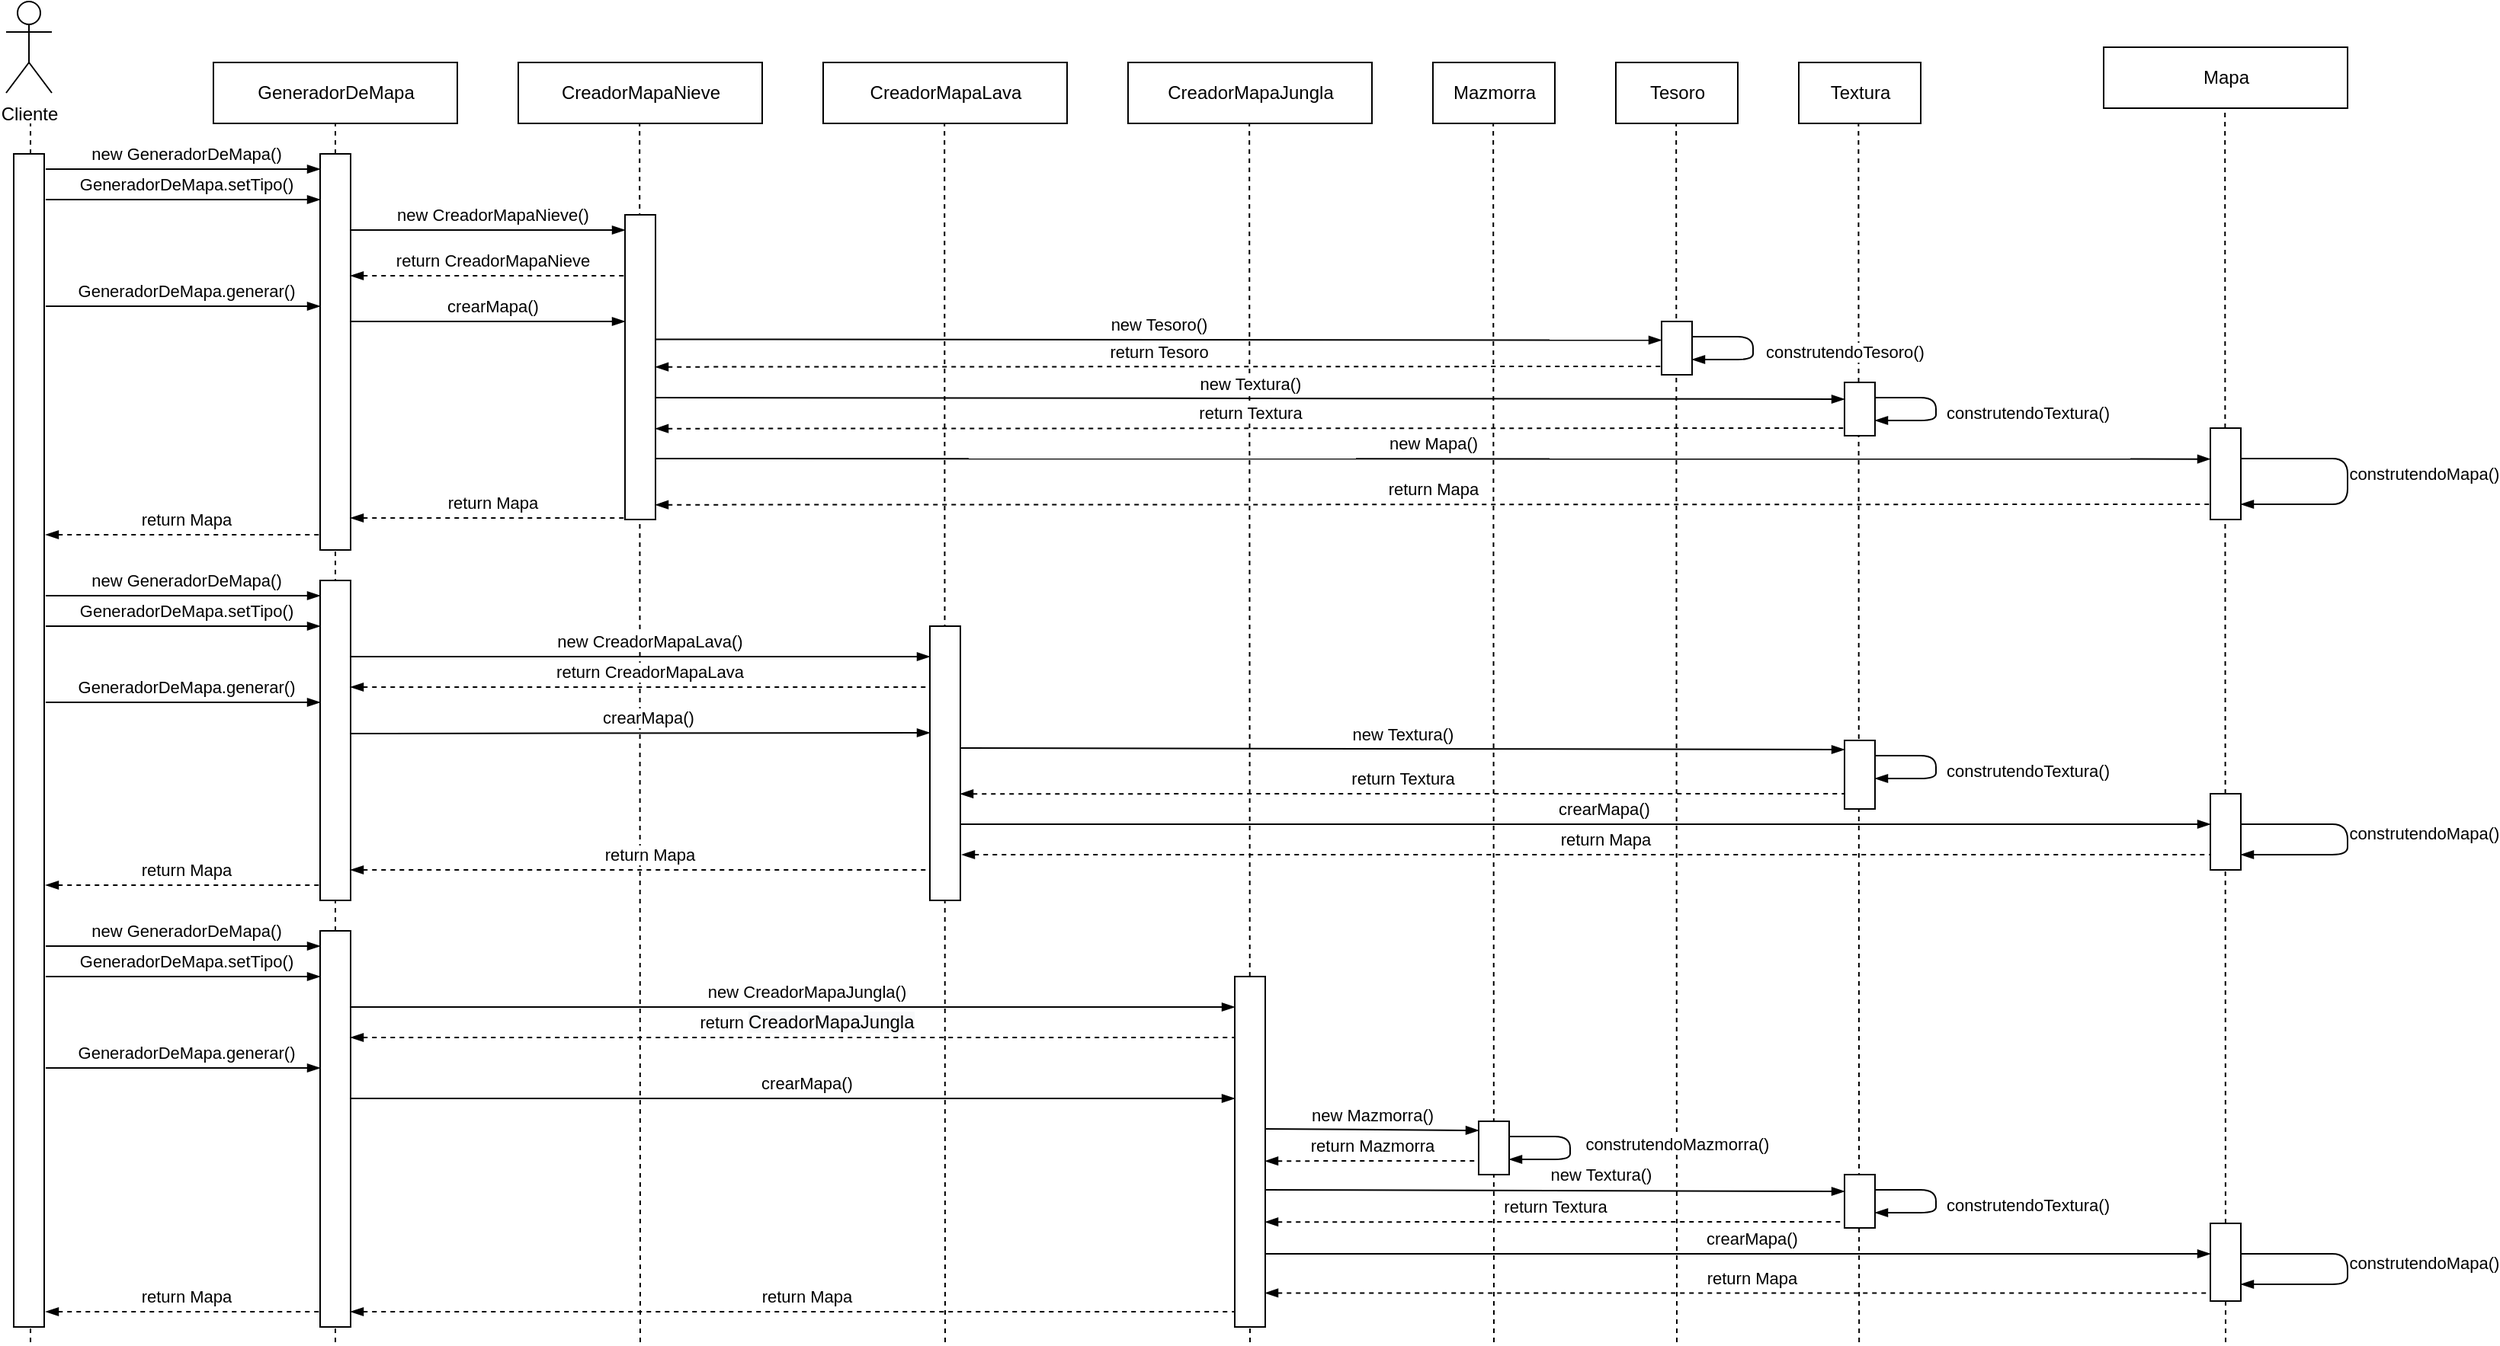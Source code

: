 <mxfile version="15.2.9" type="google"><diagram id="4D6__ECGrtoXE5Fzv9pR" name="Page-1"><mxGraphModel dx="835" dy="464" grid="1" gridSize="10" guides="1" tooltips="1" connect="1" arrows="1" fold="1" page="1" pageScale="1" pageWidth="1600" pageHeight="1200" math="0" shadow="0"><root><mxCell id="0"/><mxCell id="1" parent="0"/><mxCell id="JMIFpM13stUBROcoGIhc-1" value="Cliente" style="shape=umlActor;verticalLabelPosition=bottom;verticalAlign=top;html=1;" parent="1" vertex="1"><mxGeometry x="144" y="160" width="30" height="60" as="geometry"/></mxCell><mxCell id="JMIFpM13stUBROcoGIhc-3" value="" style="endArrow=none;dashed=1;html=1;" parent="1" edge="1"><mxGeometry width="50" height="50" relative="1" as="geometry"><mxPoint x="160" y="1040" as="sourcePoint"/><mxPoint x="160" y="240" as="targetPoint"/></mxGeometry></mxCell><mxCell id="JMIFpM13stUBROcoGIhc-5" value="GeneradorDeMapa" style="html=1;" parent="1" vertex="1"><mxGeometry x="280" y="200" width="160" height="40" as="geometry"/></mxCell><mxCell id="JMIFpM13stUBROcoGIhc-6" value="" style="endArrow=none;dashed=1;html=1;" parent="1" edge="1"><mxGeometry width="50" height="50" relative="1" as="geometry"><mxPoint x="360" y="1040" as="sourcePoint"/><mxPoint x="360" y="240.0" as="targetPoint"/></mxGeometry></mxCell><mxCell id="JMIFpM13stUBROcoGIhc-7" value="CreadorMapaNieve" style="html=1;" parent="1" vertex="1"><mxGeometry x="480" y="200" width="160" height="40" as="geometry"/></mxCell><mxCell id="JMIFpM13stUBROcoGIhc-8" value="" style="endArrow=none;dashed=1;html=1;" parent="1" edge="1"><mxGeometry width="50" height="50" relative="1" as="geometry"><mxPoint x="560" y="1040" as="sourcePoint"/><mxPoint x="559.58" y="240.0" as="targetPoint"/></mxGeometry></mxCell><mxCell id="JMIFpM13stUBROcoGIhc-11" value="" style="html=1;" parent="1" vertex="1"><mxGeometry x="550" y="300" width="20" height="200" as="geometry"/></mxCell><mxCell id="JMIFpM13stUBROcoGIhc-14" value="" style="html=1;" parent="1" vertex="1"><mxGeometry x="350" y="260" width="20" height="260" as="geometry"/></mxCell><mxCell id="JMIFpM13stUBROcoGIhc-15" value="new CreadorMapaNieve()" style="endArrow=blockThin;html=1;endFill=1;" parent="1" edge="1"><mxGeometry x="0.029" y="10" width="50" height="50" relative="1" as="geometry"><mxPoint x="370" y="310" as="sourcePoint"/><mxPoint x="550" y="310" as="targetPoint"/><mxPoint as="offset"/></mxGeometry></mxCell><mxCell id="JMIFpM13stUBROcoGIhc-17" value="new GeneradorDeMapa()" style="endArrow=blockThin;html=1;endFill=1;" parent="1" edge="1"><mxGeometry x="0.029" y="10" width="50" height="50" relative="1" as="geometry"><mxPoint x="170" y="270" as="sourcePoint"/><mxPoint x="350" y="270" as="targetPoint"/><mxPoint as="offset"/></mxGeometry></mxCell><mxCell id="JMIFpM13stUBROcoGIhc-18" value="GeneradorDeMapa.setTipo()" style="endArrow=blockThin;html=1;endFill=1;" parent="1" edge="1"><mxGeometry x="0.029" y="10" width="50" height="50" relative="1" as="geometry"><mxPoint x="170" y="290" as="sourcePoint"/><mxPoint x="350" y="290" as="targetPoint"/><mxPoint as="offset"/></mxGeometry></mxCell><mxCell id="JMIFpM13stUBROcoGIhc-19" value="GeneradorDeMapa.generar()" style="endArrow=blockThin;html=1;endFill=1;" parent="1" edge="1"><mxGeometry x="0.029" y="10" width="50" height="50" relative="1" as="geometry"><mxPoint x="170" y="360" as="sourcePoint"/><mxPoint x="350" y="360" as="targetPoint"/><mxPoint as="offset"/></mxGeometry></mxCell><mxCell id="JMIFpM13stUBROcoGIhc-20" value="crearMapa()" style="endArrow=blockThin;html=1;endFill=1;" parent="1" edge="1"><mxGeometry x="0.029" y="10" width="50" height="50" relative="1" as="geometry"><mxPoint x="370" y="370" as="sourcePoint"/><mxPoint x="550" y="370" as="targetPoint"/><mxPoint as="offset"/></mxGeometry></mxCell><mxCell id="JMIFpM13stUBROcoGIhc-21" value="new Mapa()" style="endArrow=blockThin;html=1;endFill=1;" parent="1" edge="1"><mxGeometry y="10" width="50" height="50" relative="1" as="geometry"><mxPoint x="570" y="460" as="sourcePoint"/><mxPoint x="1590" y="460.33" as="targetPoint"/><mxPoint as="offset"/></mxGeometry></mxCell><mxCell id="JMIFpM13stUBROcoGIhc-22" value="construtendoMapa()" style="endArrow=blockThin;html=1;endFill=1;edgeStyle=orthogonalEdgeStyle;" parent="1" edge="1"><mxGeometry x="-0.059" y="50" width="50" height="50" relative="1" as="geometry"><mxPoint x="1610" y="460" as="sourcePoint"/><mxPoint x="1610" y="490" as="targetPoint"/><mxPoint as="offset"/><Array as="points"><mxPoint x="1680" y="460"/><mxPoint x="1680" y="490"/><mxPoint x="1610" y="490"/></Array></mxGeometry></mxCell><mxCell id="JMIFpM13stUBROcoGIhc-25" value="return Mapa" style="endArrow=none;html=1;endFill=0;startArrow=blockThin;startFill=1;dashed=1;" parent="1" edge="1"><mxGeometry y="10" width="50" height="50" relative="1" as="geometry"><mxPoint x="570" y="490.33" as="sourcePoint"/><mxPoint x="1590" y="490.0" as="targetPoint"/><mxPoint as="offset"/></mxGeometry></mxCell><mxCell id="KX4dxL_5VG1vaDSHzAEB-1" value="CreadorMapaJungla" style="html=1;" parent="1" vertex="1"><mxGeometry x="880" y="200" width="160" height="40" as="geometry"/></mxCell><mxCell id="KX4dxL_5VG1vaDSHzAEB-2" value="" style="endArrow=none;dashed=1;html=1;" parent="1" edge="1"><mxGeometry width="50" height="50" relative="1" as="geometry"><mxPoint x="960" y="1040" as="sourcePoint"/><mxPoint x="959.58" y="240.0" as="targetPoint"/></mxGeometry></mxCell><mxCell id="KX4dxL_5VG1vaDSHzAEB-3" value="Mapa" style="html=1;" parent="1" vertex="1"><mxGeometry x="1520" y="190" width="160" height="40" as="geometry"/></mxCell><mxCell id="KX4dxL_5VG1vaDSHzAEB-4" value="" style="endArrow=none;dashed=1;html=1;" parent="1" edge="1"><mxGeometry width="50" height="50" relative="1" as="geometry"><mxPoint x="1600" y="1040" as="sourcePoint"/><mxPoint x="1599.58" y="230.0" as="targetPoint"/></mxGeometry></mxCell><mxCell id="KX4dxL_5VG1vaDSHzAEB-6" value="" style="html=1;" parent="1" vertex="1"><mxGeometry x="1590" y="680" width="20" height="50" as="geometry"/></mxCell><mxCell id="KX4dxL_5VG1vaDSHzAEB-8" value="crearMapa()" style="endArrow=blockThin;html=1;endFill=1;" parent="1" edge="1"><mxGeometry x="0.029" y="10" width="50" height="50" relative="1" as="geometry"><mxPoint x="770" y="700" as="sourcePoint"/><mxPoint x="1590" y="700" as="targetPoint"/><mxPoint as="offset"/></mxGeometry></mxCell><mxCell id="KX4dxL_5VG1vaDSHzAEB-9" value="construtendoMapa()" style="endArrow=blockThin;html=1;endFill=1;edgeStyle=orthogonalEdgeStyle;" parent="1" edge="1"><mxGeometry x="-0.059" y="50" width="50" height="50" relative="1" as="geometry"><mxPoint x="1610" y="700" as="sourcePoint"/><mxPoint x="1610" y="720" as="targetPoint"/><mxPoint as="offset"/><Array as="points"><mxPoint x="1610" y="700"/><mxPoint x="1680" y="700"/><mxPoint x="1680" y="720"/></Array></mxGeometry></mxCell><mxCell id="KX4dxL_5VG1vaDSHzAEB-11" value="return Mapa" style="endArrow=none;html=1;endFill=0;startArrow=blockThin;startFill=1;dashed=1;" parent="1" edge="1"><mxGeometry x="0.029" y="10" width="50" height="50" relative="1" as="geometry"><mxPoint x="771" y="720" as="sourcePoint"/><mxPoint x="1590" y="720" as="targetPoint"/><mxPoint as="offset"/></mxGeometry></mxCell><mxCell id="KX4dxL_5VG1vaDSHzAEB-12" value="new CreadorMapaLava()" style="endArrow=blockThin;html=1;endFill=1;" parent="1" edge="1"><mxGeometry x="0.029" y="10" width="50" height="50" relative="1" as="geometry"><mxPoint x="370" y="590" as="sourcePoint"/><mxPoint x="750" y="590" as="targetPoint"/><mxPoint as="offset"/></mxGeometry></mxCell><mxCell id="KX4dxL_5VG1vaDSHzAEB-15" value="return Mapa" style="endArrow=none;html=1;endFill=0;startArrow=blockThin;startFill=1;dashed=1;" parent="1" edge="1"><mxGeometry x="0.029" y="10" width="50" height="50" relative="1" as="geometry"><mxPoint x="370" y="730" as="sourcePoint"/><mxPoint x="750" y="730" as="targetPoint"/><mxPoint as="offset"/></mxGeometry></mxCell><mxCell id="JMIFpM13stUBROcoGIhc-12" value="" style="html=1;" parent="1" vertex="1"><mxGeometry x="1590" y="440" width="20" height="60" as="geometry"/></mxCell><mxCell id="KX4dxL_5VG1vaDSHzAEB-17" value="CreadorMapaLava" style="html=1;" parent="1" vertex="1"><mxGeometry x="680" y="200" width="160" height="40" as="geometry"/></mxCell><mxCell id="KX4dxL_5VG1vaDSHzAEB-18" value="" style="endArrow=none;dashed=1;html=1;" parent="1" edge="1"><mxGeometry width="50" height="50" relative="1" as="geometry"><mxPoint x="760" y="1040" as="sourcePoint"/><mxPoint x="759.58" y="240.0" as="targetPoint"/></mxGeometry></mxCell><mxCell id="KX4dxL_5VG1vaDSHzAEB-19" value="" style="html=1;" parent="1" vertex="1"><mxGeometry x="750" y="570" width="20" height="180" as="geometry"/></mxCell><mxCell id="KX4dxL_5VG1vaDSHzAEB-20" value="" style="html=1;" parent="1" vertex="1"><mxGeometry x="350" y="540" width="20" height="210" as="geometry"/></mxCell><mxCell id="KX4dxL_5VG1vaDSHzAEB-21" value="new GeneradorDeMapa()" style="endArrow=blockThin;html=1;endFill=1;" parent="1" edge="1"><mxGeometry x="0.029" y="10" width="50" height="50" relative="1" as="geometry"><mxPoint x="170" y="550" as="sourcePoint"/><mxPoint x="350" y="550" as="targetPoint"/><mxPoint as="offset"/></mxGeometry></mxCell><mxCell id="KX4dxL_5VG1vaDSHzAEB-22" value="GeneradorDeMapa.setTipo()" style="endArrow=blockThin;html=1;endFill=1;" parent="1" edge="1"><mxGeometry x="0.029" y="10" width="50" height="50" relative="1" as="geometry"><mxPoint x="170" y="570" as="sourcePoint"/><mxPoint x="350" y="570" as="targetPoint"/><mxPoint as="offset"/></mxGeometry></mxCell><mxCell id="KX4dxL_5VG1vaDSHzAEB-23" value="GeneradorDeMapa.generar()" style="endArrow=blockThin;html=1;endFill=1;" parent="1" edge="1"><mxGeometry x="0.029" y="10" width="50" height="50" relative="1" as="geometry"><mxPoint x="170" y="620" as="sourcePoint"/><mxPoint x="350" y="620" as="targetPoint"/><mxPoint as="offset"/></mxGeometry></mxCell><mxCell id="KX4dxL_5VG1vaDSHzAEB-24" value="crearMapa()" style="endArrow=blockThin;html=1;endFill=1;" parent="1" edge="1"><mxGeometry x="0.029" y="10" width="50" height="50" relative="1" as="geometry"><mxPoint x="370" y="640.5" as="sourcePoint"/><mxPoint x="750" y="640" as="targetPoint"/><mxPoint as="offset"/></mxGeometry></mxCell><mxCell id="KX4dxL_5VG1vaDSHzAEB-25" value="return Mapa" style="endArrow=none;html=1;endFill=0;startArrow=blockThin;startFill=1;dashed=1;" parent="1" edge="1"><mxGeometry x="0.029" y="10" width="50" height="50" relative="1" as="geometry"><mxPoint x="370" y="499" as="sourcePoint"/><mxPoint x="550" y="499" as="targetPoint"/><mxPoint as="offset"/></mxGeometry></mxCell><mxCell id="KX4dxL_5VG1vaDSHzAEB-26" value="return Mapa" style="endArrow=none;html=1;endFill=0;startArrow=blockThin;startFill=1;dashed=1;" parent="1" edge="1"><mxGeometry x="0.029" y="10" width="50" height="50" relative="1" as="geometry"><mxPoint x="170" y="510" as="sourcePoint"/><mxPoint x="350" y="510" as="targetPoint"/><mxPoint as="offset"/></mxGeometry></mxCell><mxCell id="KX4dxL_5VG1vaDSHzAEB-27" value="return Mapa" style="endArrow=none;html=1;endFill=0;startArrow=blockThin;startFill=1;dashed=1;" parent="1" edge="1"><mxGeometry x="0.029" y="10" width="50" height="50" relative="1" as="geometry"><mxPoint x="170" y="740" as="sourcePoint"/><mxPoint x="350" y="740" as="targetPoint"/><mxPoint as="offset"/></mxGeometry></mxCell><mxCell id="KX4dxL_5VG1vaDSHzAEB-28" value="new CreadorMapaJungla()" style="endArrow=blockThin;html=1;endFill=1;" parent="1" edge="1"><mxGeometry x="0.029" y="10" width="50" height="50" relative="1" as="geometry"><mxPoint x="370" y="820" as="sourcePoint"/><mxPoint x="950" y="820" as="targetPoint"/><mxPoint as="offset"/></mxGeometry></mxCell><mxCell id="KX4dxL_5VG1vaDSHzAEB-29" value="return Mapa" style="endArrow=none;html=1;endFill=0;startArrow=blockThin;startFill=1;dashed=1;" parent="1" edge="1"><mxGeometry x="0.029" y="10" width="50" height="50" relative="1" as="geometry"><mxPoint x="370" y="1020" as="sourcePoint"/><mxPoint x="950" y="1020" as="targetPoint"/><mxPoint as="offset"/></mxGeometry></mxCell><mxCell id="KX4dxL_5VG1vaDSHzAEB-30" value="" style="html=1;" parent="1" vertex="1"><mxGeometry x="950" y="800" width="20" height="230" as="geometry"/></mxCell><mxCell id="KX4dxL_5VG1vaDSHzAEB-31" value="" style="html=1;" parent="1" vertex="1"><mxGeometry x="350" y="770" width="20" height="260" as="geometry"/></mxCell><mxCell id="KX4dxL_5VG1vaDSHzAEB-32" value="new GeneradorDeMapa()" style="endArrow=blockThin;html=1;endFill=1;" parent="1" edge="1"><mxGeometry x="0.029" y="10" width="50" height="50" relative="1" as="geometry"><mxPoint x="170" y="780" as="sourcePoint"/><mxPoint x="350" y="780" as="targetPoint"/><mxPoint as="offset"/></mxGeometry></mxCell><mxCell id="KX4dxL_5VG1vaDSHzAEB-33" value="GeneradorDeMapa.setTipo()" style="endArrow=blockThin;html=1;endFill=1;" parent="1" edge="1"><mxGeometry x="0.029" y="10" width="50" height="50" relative="1" as="geometry"><mxPoint x="170" y="800" as="sourcePoint"/><mxPoint x="350" y="800" as="targetPoint"/><mxPoint as="offset"/></mxGeometry></mxCell><mxCell id="KX4dxL_5VG1vaDSHzAEB-34" value="GeneradorDeMapa.generar()" style="endArrow=blockThin;html=1;endFill=1;" parent="1" edge="1"><mxGeometry x="0.029" y="10" width="50" height="50" relative="1" as="geometry"><mxPoint x="170" y="860" as="sourcePoint"/><mxPoint x="350" y="860" as="targetPoint"/><mxPoint as="offset"/></mxGeometry></mxCell><mxCell id="KX4dxL_5VG1vaDSHzAEB-35" value="crearMapa()" style="endArrow=blockThin;html=1;endFill=1;" parent="1" edge="1"><mxGeometry x="0.029" y="10" width="50" height="50" relative="1" as="geometry"><mxPoint x="370" y="880" as="sourcePoint"/><mxPoint x="950" y="880" as="targetPoint"/><mxPoint as="offset"/></mxGeometry></mxCell><mxCell id="KX4dxL_5VG1vaDSHzAEB-36" value="return Mapa" style="endArrow=none;html=1;endFill=0;startArrow=blockThin;startFill=1;dashed=1;" parent="1" edge="1"><mxGeometry x="0.029" y="10" width="50" height="50" relative="1" as="geometry"><mxPoint x="170" y="1020" as="sourcePoint"/><mxPoint x="350" y="1020" as="targetPoint"/><mxPoint as="offset"/></mxGeometry></mxCell><mxCell id="KX4dxL_5VG1vaDSHzAEB-37" value="" style="html=1;" parent="1" vertex="1"><mxGeometry x="1590" y="962" width="20" height="51" as="geometry"/></mxCell><mxCell id="KX4dxL_5VG1vaDSHzAEB-38" value="construtendoMapa()" style="endArrow=blockThin;html=1;endFill=1;edgeStyle=orthogonalEdgeStyle;" parent="1" edge="1"><mxGeometry x="-0.059" y="50" width="50" height="50" relative="1" as="geometry"><mxPoint x="1610" y="982" as="sourcePoint"/><mxPoint x="1610" y="1002" as="targetPoint"/><mxPoint as="offset"/><Array as="points"><mxPoint x="1610" y="982"/><mxPoint x="1680" y="982"/><mxPoint x="1680" y="1002"/></Array></mxGeometry></mxCell><mxCell id="KX4dxL_5VG1vaDSHzAEB-39" value="return Mapa" style="endArrow=none;html=1;endFill=0;startArrow=blockThin;startFill=1;dashed=1;" parent="1" edge="1"><mxGeometry x="0.029" y="10" width="50" height="50" relative="1" as="geometry"><mxPoint x="970" y="1007.71" as="sourcePoint"/><mxPoint x="1590" y="1007.71" as="targetPoint"/><mxPoint as="offset"/></mxGeometry></mxCell><mxCell id="KX4dxL_5VG1vaDSHzAEB-40" value="crearMapa()" style="endArrow=blockThin;html=1;endFill=1;" parent="1" edge="1"><mxGeometry x="0.029" y="10" width="50" height="50" relative="1" as="geometry"><mxPoint x="970" y="982.0" as="sourcePoint"/><mxPoint x="1590" y="982.0" as="targetPoint"/><mxPoint as="offset"/></mxGeometry></mxCell><mxCell id="P4KpDJhQ62wdgDoz-p2--1" value="Mazmorra" style="html=1;" parent="1" vertex="1"><mxGeometry x="1080" y="200" width="80" height="40" as="geometry"/></mxCell><mxCell id="P4KpDJhQ62wdgDoz-p2--2" value="" style="endArrow=none;dashed=1;html=1;" parent="1" edge="1"><mxGeometry width="50" height="50" relative="1" as="geometry"><mxPoint x="1120.0" y="1040" as="sourcePoint"/><mxPoint x="1119.58" y="240" as="targetPoint"/></mxGeometry></mxCell><mxCell id="P4KpDJhQ62wdgDoz-p2--3" value="Tesoro" style="html=1;" parent="1" vertex="1"><mxGeometry x="1200" y="200" width="80" height="40" as="geometry"/></mxCell><mxCell id="P4KpDJhQ62wdgDoz-p2--4" value="" style="endArrow=none;dashed=1;html=1;" parent="1" edge="1"><mxGeometry width="50" height="50" relative="1" as="geometry"><mxPoint x="1240.0" y="1040.0" as="sourcePoint"/><mxPoint x="1239.58" y="240" as="targetPoint"/></mxGeometry></mxCell><mxCell id="P4KpDJhQ62wdgDoz-p2--6" value="Textura" style="html=1;" parent="1" vertex="1"><mxGeometry x="1320" y="200" width="80" height="40" as="geometry"/></mxCell><mxCell id="P4KpDJhQ62wdgDoz-p2--7" value="" style="endArrow=none;dashed=1;html=1;" parent="1" edge="1"><mxGeometry width="50" height="50" relative="1" as="geometry"><mxPoint x="1359.59" y="1040.0" as="sourcePoint"/><mxPoint x="1359.17" y="240" as="targetPoint"/></mxGeometry></mxCell><mxCell id="P4KpDJhQ62wdgDoz-p2--8" value="new Tesoro()" style="endArrow=blockThin;html=1;endFill=1;" parent="1" edge="1"><mxGeometry y="10" width="50" height="50" relative="1" as="geometry"><mxPoint x="570" y="381.75" as="sourcePoint"/><mxPoint x="1230" y="382.25" as="targetPoint"/><mxPoint as="offset"/></mxGeometry></mxCell><mxCell id="P4KpDJhQ62wdgDoz-p2--10" value="return Tesoro" style="endArrow=none;html=1;endFill=0;startArrow=blockThin;startFill=1;dashed=1;" parent="1" edge="1"><mxGeometry y="10" width="50" height="50" relative="1" as="geometry"><mxPoint x="570" y="399.83" as="sourcePoint"/><mxPoint x="1230" y="399.5" as="targetPoint"/><mxPoint as="offset"/></mxGeometry></mxCell><mxCell id="P4KpDJhQ62wdgDoz-p2--11" value="new Textura()" style="endArrow=blockThin;html=1;endFill=1;" parent="1" edge="1"><mxGeometry y="10" width="50" height="50" relative="1" as="geometry"><mxPoint x="570" y="420" as="sourcePoint"/><mxPoint x="1350" y="421" as="targetPoint"/><mxPoint as="offset"/></mxGeometry></mxCell><mxCell id="P4KpDJhQ62wdgDoz-p2--12" value="return Textura" style="endArrow=none;html=1;endFill=0;startArrow=blockThin;startFill=1;dashed=1;" parent="1" edge="1"><mxGeometry y="10" width="50" height="50" relative="1" as="geometry"><mxPoint x="570" y="440.33" as="sourcePoint"/><mxPoint x="1350" y="440" as="targetPoint"/><mxPoint as="offset"/></mxGeometry></mxCell><mxCell id="P4KpDJhQ62wdgDoz-p2--13" value="" style="html=1;" parent="1" vertex="1"><mxGeometry x="1230" y="370" width="20" height="35" as="geometry"/></mxCell><mxCell id="P4KpDJhQ62wdgDoz-p2--14" value="" style="html=1;" parent="1" vertex="1"><mxGeometry x="1350" y="410" width="20" height="35" as="geometry"/></mxCell><mxCell id="P4KpDJhQ62wdgDoz-p2--15" value="construtendoTextura()" style="endArrow=blockThin;html=1;endFill=1;edgeStyle=orthogonalEdgeStyle;" parent="1" edge="1"><mxGeometry x="0.053" y="60" width="50" height="50" relative="1" as="geometry"><mxPoint x="1370" y="420" as="sourcePoint"/><mxPoint x="1370" y="435" as="targetPoint"/><mxPoint as="offset"/><Array as="points"><mxPoint x="1410" y="420"/><mxPoint x="1410" y="435"/></Array></mxGeometry></mxCell><mxCell id="P4KpDJhQ62wdgDoz-p2--16" value="construtendoTesoro()" style="endArrow=blockThin;html=1;endFill=1;edgeStyle=orthogonalEdgeStyle;" parent="1" edge="1"><mxGeometry x="0.053" y="60" width="50" height="50" relative="1" as="geometry"><mxPoint x="1250" y="380" as="sourcePoint"/><mxPoint x="1250" y="395" as="targetPoint"/><mxPoint as="offset"/><Array as="points"><mxPoint x="1290" y="380"/><mxPoint x="1290" y="395"/></Array></mxGeometry></mxCell><mxCell id="P4KpDJhQ62wdgDoz-p2--19" value="new Textura()" style="endArrow=blockThin;html=1;endFill=1;" parent="1" edge="1"><mxGeometry y="10" width="50" height="50" relative="1" as="geometry"><mxPoint x="770" y="650" as="sourcePoint"/><mxPoint x="1350" y="651" as="targetPoint"/><mxPoint as="offset"/></mxGeometry></mxCell><mxCell id="P4KpDJhQ62wdgDoz-p2--20" value="return Textura" style="endArrow=none;html=1;endFill=0;startArrow=blockThin;startFill=1;dashed=1;" parent="1" edge="1"><mxGeometry y="10" width="50" height="50" relative="1" as="geometry"><mxPoint x="770" y="680.08" as="sourcePoint"/><mxPoint x="1350" y="680" as="targetPoint"/><mxPoint as="offset"/></mxGeometry></mxCell><mxCell id="P4KpDJhQ62wdgDoz-p2--21" value="" style="html=1;" parent="1" vertex="1"><mxGeometry x="1350" y="645" width="20" height="45" as="geometry"/></mxCell><mxCell id="P4KpDJhQ62wdgDoz-p2--22" value="construtendoTextura()" style="endArrow=blockThin;html=1;endFill=1;edgeStyle=orthogonalEdgeStyle;" parent="1" edge="1"><mxGeometry x="0.053" y="60" width="50" height="50" relative="1" as="geometry"><mxPoint x="1370" y="655" as="sourcePoint"/><mxPoint x="1370" y="670" as="targetPoint"/><mxPoint as="offset"/><Array as="points"><mxPoint x="1410" y="655"/><mxPoint x="1410" y="670"/></Array></mxGeometry></mxCell><mxCell id="P4KpDJhQ62wdgDoz-p2--23" value="new Textura()" style="endArrow=blockThin;html=1;endFill=1;" parent="1" edge="1"><mxGeometry x="0.158" y="11" width="50" height="50" relative="1" as="geometry"><mxPoint x="970" y="940" as="sourcePoint"/><mxPoint x="1350" y="941" as="targetPoint"/><mxPoint as="offset"/></mxGeometry></mxCell><mxCell id="P4KpDJhQ62wdgDoz-p2--24" value="return Textura" style="endArrow=none;html=1;endFill=0;startArrow=blockThin;startFill=1;dashed=1;" parent="1" edge="1"><mxGeometry y="10" width="50" height="50" relative="1" as="geometry"><mxPoint x="970" y="961.08" as="sourcePoint"/><mxPoint x="1350" y="961" as="targetPoint"/><mxPoint as="offset"/></mxGeometry></mxCell><mxCell id="P4KpDJhQ62wdgDoz-p2--26" value="new Mazmorra()" style="endArrow=blockThin;html=1;endFill=1;" parent="1" edge="1"><mxGeometry y="10" width="50" height="50" relative="1" as="geometry"><mxPoint x="970" y="900" as="sourcePoint"/><mxPoint x="1110" y="901" as="targetPoint"/><mxPoint as="offset"/></mxGeometry></mxCell><mxCell id="P4KpDJhQ62wdgDoz-p2--27" value="return Mazmorra" style="endArrow=none;html=1;endFill=0;startArrow=blockThin;startFill=1;dashed=1;" parent="1" edge="1"><mxGeometry y="10" width="50" height="50" relative="1" as="geometry"><mxPoint x="970" y="921.08" as="sourcePoint"/><mxPoint x="1110" y="921" as="targetPoint"/><mxPoint as="offset"/></mxGeometry></mxCell><mxCell id="P4KpDJhQ62wdgDoz-p2--28" value="" style="html=1;" parent="1" vertex="1"><mxGeometry x="1350" y="930" width="20" height="35" as="geometry"/></mxCell><mxCell id="P4KpDJhQ62wdgDoz-p2--29" value="construtendoTextura()" style="endArrow=blockThin;html=1;endFill=1;edgeStyle=orthogonalEdgeStyle;" parent="1" edge="1"><mxGeometry x="0.053" y="60" width="50" height="50" relative="1" as="geometry"><mxPoint x="1370" y="940" as="sourcePoint"/><mxPoint x="1370" y="955" as="targetPoint"/><mxPoint as="offset"/><Array as="points"><mxPoint x="1410" y="940"/><mxPoint x="1410" y="955"/></Array></mxGeometry></mxCell><mxCell id="P4KpDJhQ62wdgDoz-p2--30" value="" style="html=1;" parent="1" vertex="1"><mxGeometry x="1110" y="895" width="20" height="35" as="geometry"/></mxCell><mxCell id="P4KpDJhQ62wdgDoz-p2--31" value="construtendoMazmorra()" style="endArrow=blockThin;html=1;endFill=1;edgeStyle=orthogonalEdgeStyle;" parent="1" edge="1"><mxGeometry x="-0.053" y="70" width="50" height="50" relative="1" as="geometry"><mxPoint x="1130" y="905" as="sourcePoint"/><mxPoint x="1130" y="920" as="targetPoint"/><mxPoint as="offset"/><Array as="points"><mxPoint x="1170" y="905"/><mxPoint x="1170" y="920"/></Array></mxGeometry></mxCell><mxCell id="MlvRSOn9Tuvnwe5G6lo1-1" value="return CreadorMapaNieve" style="endArrow=none;html=1;endFill=0;startArrow=blockThin;startFill=1;dashed=1;" parent="1" edge="1"><mxGeometry x="0.029" y="10" width="50" height="50" relative="1" as="geometry"><mxPoint x="370" y="340" as="sourcePoint"/><mxPoint x="550" y="340" as="targetPoint"/><mxPoint as="offset"/></mxGeometry></mxCell><mxCell id="MlvRSOn9Tuvnwe5G6lo1-2" value="return CreadorMapaLava" style="endArrow=none;html=1;endFill=0;startArrow=blockThin;startFill=1;dashed=1;" parent="1" edge="1"><mxGeometry x="0.029" y="10" width="50" height="50" relative="1" as="geometry"><mxPoint x="370" y="610" as="sourcePoint"/><mxPoint x="750" y="610" as="targetPoint"/><mxPoint as="offset"/></mxGeometry></mxCell><mxCell id="MlvRSOn9Tuvnwe5G6lo1-3" value="return&amp;nbsp;&lt;span style=&quot;font-size: 12px ; background-color: rgb(248 , 249 , 250)&quot;&gt;CreadorMapaJungla&lt;/span&gt;" style="endArrow=none;html=1;endFill=0;startArrow=blockThin;startFill=1;dashed=1;" parent="1" edge="1"><mxGeometry x="0.029" y="10" width="50" height="50" relative="1" as="geometry"><mxPoint x="370" y="840" as="sourcePoint"/><mxPoint x="950" y="840" as="targetPoint"/><mxPoint as="offset"/></mxGeometry></mxCell><mxCell id="pcqYwWBylZioA9lGRGkD-1" value="" style="html=1;" vertex="1" parent="1"><mxGeometry x="149" y="260" width="20" height="770" as="geometry"/></mxCell></root></mxGraphModel></diagram></mxfile>
